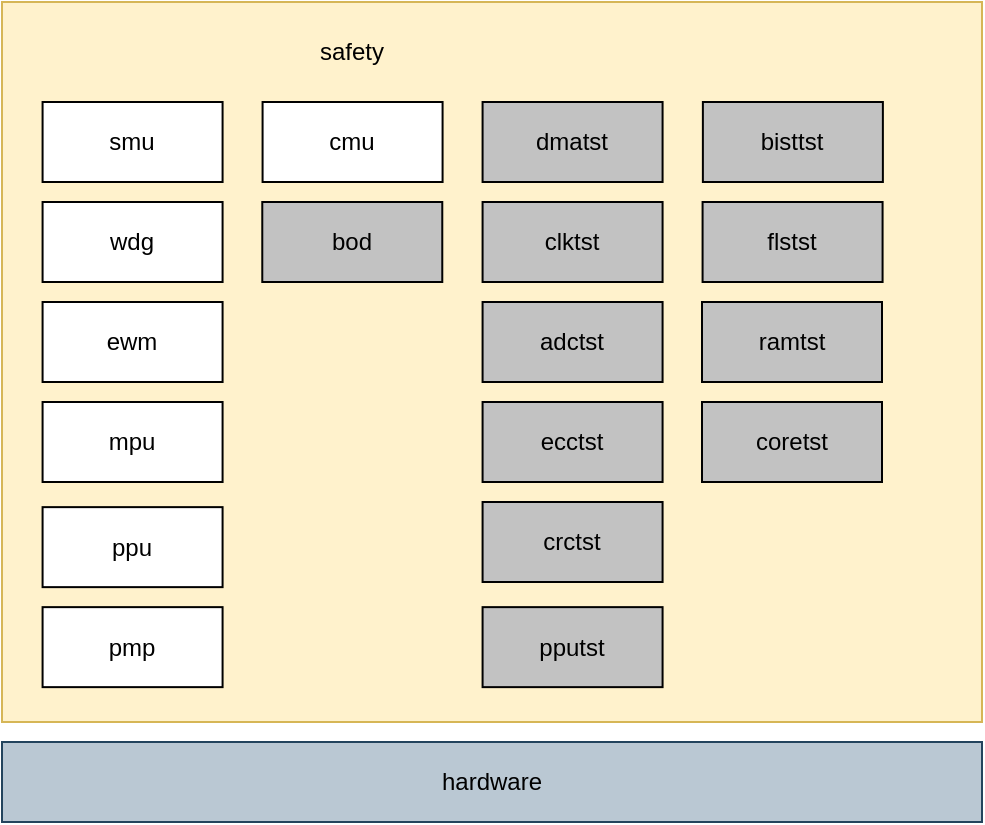 <mxfile version="28.2.7">
  <diagram name="第 1 页" id="ywW7GWaxtBJA56U-Cdi4">
    <mxGraphModel dx="-306" dy="332" grid="1" gridSize="10" guides="1" tooltips="1" connect="1" arrows="1" fold="1" page="1" pageScale="1" pageWidth="827" pageHeight="1169" math="0" shadow="0">
      <root>
        <mxCell id="0" />
        <mxCell id="1" parent="0" />
        <mxCell id="SjoFOzh770Mee4uLhsdv-22" value="hardware" style="rounded=0;whiteSpace=wrap;html=1;align=center;fillColor=#bac8d3;strokeColor=#23445d;" vertex="1" parent="1">
          <mxGeometry x="940" y="740" width="490" height="40" as="geometry" />
        </mxCell>
        <mxCell id="SjoFOzh770Mee4uLhsdv-33" value="ewm" style="rounded=0;whiteSpace=wrap;html=1;" vertex="1" parent="1">
          <mxGeometry x="1180.29" y="570.0" width="90" height="40" as="geometry" />
        </mxCell>
        <mxCell id="SjoFOzh770Mee4uLhsdv-53" value="" style="rounded=0;whiteSpace=wrap;html=1;strokeColor=#d6b656;container=0;fillColor=#fff2cc;" vertex="1" parent="1">
          <mxGeometry x="940" y="370" width="490" height="360" as="geometry" />
        </mxCell>
        <mxCell id="SjoFOzh770Mee4uLhsdv-54" value="smu" style="rounded=0;whiteSpace=wrap;html=1;container=0;fillColor=default;fontColor=#000000;strokeColor=#000000;" vertex="1" parent="1">
          <mxGeometry x="960.29" y="420.0" width="90" height="40" as="geometry" />
        </mxCell>
        <mxCell id="SjoFOzh770Mee4uLhsdv-55" value="safety" style="rounded=0;whiteSpace=wrap;html=1;strokeColor=none;fillColor=none;container=0;" vertex="1" parent="1">
          <mxGeometry x="940.29" y="370" width="349.71" height="50" as="geometry" />
        </mxCell>
        <mxCell id="SjoFOzh770Mee4uLhsdv-56" value="ewm" style="rounded=0;whiteSpace=wrap;html=1;container=0;fillColor=default;fontColor=#000000;strokeColor=#000000;" vertex="1" parent="1">
          <mxGeometry x="960.29" y="520" width="90" height="40" as="geometry" />
        </mxCell>
        <mxCell id="SjoFOzh770Mee4uLhsdv-58" value="wdg" style="rounded=0;whiteSpace=wrap;html=1;container=0;fillColor=default;fontColor=#000000;strokeColor=#000000;" vertex="1" parent="1">
          <mxGeometry x="960.29" y="470.0" width="90" height="40" as="geometry" />
        </mxCell>
        <mxCell id="SjoFOzh770Mee4uLhsdv-59" value="cmu" style="rounded=0;whiteSpace=wrap;html=1;container=0;" vertex="1" parent="1">
          <mxGeometry x="1070.29" y="420.0" width="90" height="40" as="geometry" />
        </mxCell>
        <mxCell id="SjoFOzh770Mee4uLhsdv-60" value="bisttst" style="rounded=0;whiteSpace=wrap;html=1;fillColor=#c2c2c2;" vertex="1" parent="1">
          <mxGeometry x="1290.44" y="420.0" width="90" height="40" as="geometry" />
        </mxCell>
        <mxCell id="SjoFOzh770Mee4uLhsdv-63" value="flstst" style="rounded=0;whiteSpace=wrap;html=1;labelBackgroundColor=none;fillColor=#c2c2c2;" vertex="1" parent="1">
          <mxGeometry x="1290.29" y="470.0" width="90" height="40" as="geometry" />
        </mxCell>
        <mxCell id="SjoFOzh770Mee4uLhsdv-64" value="ramtst" style="rounded=0;whiteSpace=wrap;html=1;labelBackgroundColor=none;fillColor=#c2c2c2;" vertex="1" parent="1">
          <mxGeometry x="1290" y="520" width="90" height="40" as="geometry" />
        </mxCell>
        <mxCell id="SjoFOzh770Mee4uLhsdv-72" value="clktst" style="rounded=0;whiteSpace=wrap;html=1;labelBackgroundColor=none;fillColor=#c2c2c2;" vertex="1" parent="1">
          <mxGeometry x="1180.29" y="470.0" width="90" height="40" as="geometry" />
        </mxCell>
        <mxCell id="SjoFOzh770Mee4uLhsdv-73" value="coretst" style="rounded=0;whiteSpace=wrap;html=1;labelBackgroundColor=none;fillColor=#c2c2c2;" vertex="1" parent="1">
          <mxGeometry x="1290" y="570" width="90" height="40" as="geometry" />
        </mxCell>
        <mxCell id="SjoFOzh770Mee4uLhsdv-74" value="bod" style="rounded=0;whiteSpace=wrap;html=1;fillColor=#c2c2c2;" vertex="1" parent="1">
          <mxGeometry x="1070.14" y="470.0" width="90" height="40" as="geometry" />
        </mxCell>
        <mxCell id="SjoFOzh770Mee4uLhsdv-79" value="mpu" style="rounded=0;whiteSpace=wrap;html=1;container=0;fillColor=default;fontColor=#000000;strokeColor=#000000;" vertex="1" parent="1">
          <mxGeometry x="960.29" y="570.0" width="90" height="40" as="geometry" />
        </mxCell>
        <mxCell id="SjoFOzh770Mee4uLhsdv-80" value="ppu" style="rounded=0;whiteSpace=wrap;html=1;container=0;fillColor=default;fontColor=#000000;strokeColor=#000000;" vertex="1" parent="1">
          <mxGeometry x="960.29" y="622.57" width="90" height="40" as="geometry" />
        </mxCell>
        <mxCell id="SjoFOzh770Mee4uLhsdv-81" value="pmp" style="rounded=0;whiteSpace=wrap;html=1;container=0;fillColor=default;fontColor=#000000;strokeColor=#000000;" vertex="1" parent="1">
          <mxGeometry x="960.29" y="672.57" width="90" height="40" as="geometry" />
        </mxCell>
        <mxCell id="SjoFOzh770Mee4uLhsdv-83" value="dmatst" style="rounded=0;whiteSpace=wrap;html=1;labelBackgroundColor=none;fillColor=#c2c2c2;" vertex="1" parent="1">
          <mxGeometry x="1180.29" y="420" width="90" height="40" as="geometry" />
        </mxCell>
        <mxCell id="SjoFOzh770Mee4uLhsdv-84" value="adctst" style="rounded=0;whiteSpace=wrap;html=1;labelBackgroundColor=none;fillColor=#c2c2c2;" vertex="1" parent="1">
          <mxGeometry x="1180.29" y="520" width="90" height="40" as="geometry" />
        </mxCell>
        <mxCell id="SjoFOzh770Mee4uLhsdv-85" value="ecctst" style="rounded=0;whiteSpace=wrap;html=1;labelBackgroundColor=none;fillColor=#c2c2c2;" vertex="1" parent="1">
          <mxGeometry x="1180.29" y="570" width="90" height="40" as="geometry" />
        </mxCell>
        <mxCell id="SjoFOzh770Mee4uLhsdv-87" value="crctst" style="rounded=0;whiteSpace=wrap;html=1;labelBackgroundColor=none;fillColor=#c2c2c2;" vertex="1" parent="1">
          <mxGeometry x="1180.29" y="620" width="90" height="40" as="geometry" />
        </mxCell>
        <mxCell id="SjoFOzh770Mee4uLhsdv-88" value="pputst" style="rounded=0;whiteSpace=wrap;html=1;labelBackgroundColor=none;fillColor=#c2c2c2;" vertex="1" parent="1">
          <mxGeometry x="1180.29" y="672.57" width="90" height="40" as="geometry" />
        </mxCell>
      </root>
    </mxGraphModel>
  </diagram>
</mxfile>
